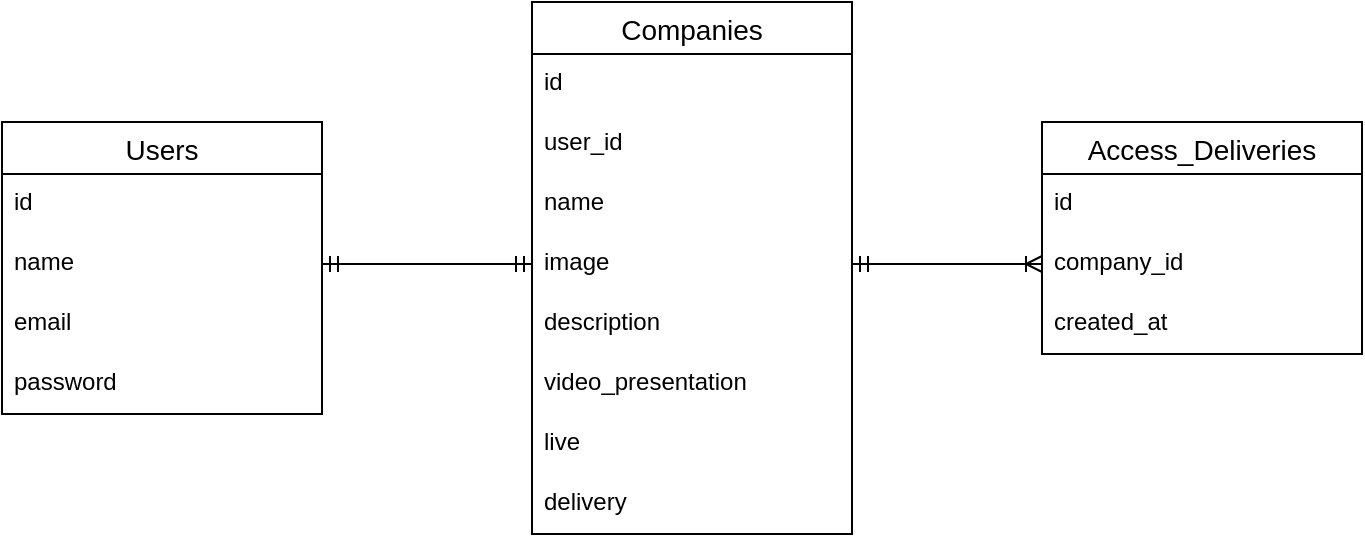 <mxfile version="14.6.11" type="github">
  <diagram id="2ZBzQeSfeoIZBfcKKQR0" name="Page-1">
    <mxGraphModel dx="1422" dy="810" grid="1" gridSize="10" guides="1" tooltips="1" connect="1" arrows="1" fold="1" page="1" pageScale="1" pageWidth="827" pageHeight="1169" math="0" shadow="0">
      <root>
        <mxCell id="0" />
        <mxCell id="1" parent="0" />
        <mxCell id="zbTgR6qMujXQYNI9GsAW-1" value="Users" style="swimlane;fontStyle=0;childLayout=stackLayout;horizontal=1;startSize=26;horizontalStack=0;resizeParent=1;resizeParentMax=0;resizeLast=0;collapsible=1;marginBottom=0;align=center;fontSize=14;" vertex="1" parent="1">
          <mxGeometry x="60" y="190" width="160" height="146" as="geometry" />
        </mxCell>
        <mxCell id="zbTgR6qMujXQYNI9GsAW-2" value="id" style="text;strokeColor=none;fillColor=none;spacingLeft=4;spacingRight=4;overflow=hidden;rotatable=0;points=[[0,0.5],[1,0.5]];portConstraint=eastwest;fontSize=12;" vertex="1" parent="zbTgR6qMujXQYNI9GsAW-1">
          <mxGeometry y="26" width="160" height="30" as="geometry" />
        </mxCell>
        <mxCell id="zbTgR6qMujXQYNI9GsAW-3" value="name" style="text;strokeColor=none;fillColor=none;spacingLeft=4;spacingRight=4;overflow=hidden;rotatable=0;points=[[0,0.5],[1,0.5]];portConstraint=eastwest;fontSize=12;" vertex="1" parent="zbTgR6qMujXQYNI9GsAW-1">
          <mxGeometry y="56" width="160" height="30" as="geometry" />
        </mxCell>
        <mxCell id="zbTgR6qMujXQYNI9GsAW-4" value="email" style="text;strokeColor=none;fillColor=none;spacingLeft=4;spacingRight=4;overflow=hidden;rotatable=0;points=[[0,0.5],[1,0.5]];portConstraint=eastwest;fontSize=12;" vertex="1" parent="zbTgR6qMujXQYNI9GsAW-1">
          <mxGeometry y="86" width="160" height="30" as="geometry" />
        </mxCell>
        <mxCell id="zbTgR6qMujXQYNI9GsAW-46" value="password" style="text;strokeColor=none;fillColor=none;spacingLeft=4;spacingRight=4;overflow=hidden;rotatable=0;points=[[0,0.5],[1,0.5]];portConstraint=eastwest;fontSize=12;" vertex="1" parent="zbTgR6qMujXQYNI9GsAW-1">
          <mxGeometry y="116" width="160" height="30" as="geometry" />
        </mxCell>
        <mxCell id="zbTgR6qMujXQYNI9GsAW-5" value="Companies" style="swimlane;fontStyle=0;childLayout=stackLayout;horizontal=1;startSize=26;horizontalStack=0;resizeParent=1;resizeParentMax=0;resizeLast=0;collapsible=1;marginBottom=0;align=center;fontSize=14;" vertex="1" parent="1">
          <mxGeometry x="325" y="130" width="160" height="266" as="geometry" />
        </mxCell>
        <mxCell id="zbTgR6qMujXQYNI9GsAW-6" value="id" style="text;strokeColor=none;fillColor=none;spacingLeft=4;spacingRight=4;overflow=hidden;rotatable=0;points=[[0,0.5],[1,0.5]];portConstraint=eastwest;fontSize=12;" vertex="1" parent="zbTgR6qMujXQYNI9GsAW-5">
          <mxGeometry y="26" width="160" height="30" as="geometry" />
        </mxCell>
        <mxCell id="zbTgR6qMujXQYNI9GsAW-7" value="user_id" style="text;strokeColor=none;fillColor=none;spacingLeft=4;spacingRight=4;overflow=hidden;rotatable=0;points=[[0,0.5],[1,0.5]];portConstraint=eastwest;fontSize=12;" vertex="1" parent="zbTgR6qMujXQYNI9GsAW-5">
          <mxGeometry y="56" width="160" height="30" as="geometry" />
        </mxCell>
        <mxCell id="zbTgR6qMujXQYNI9GsAW-8" value="name" style="text;strokeColor=none;fillColor=none;spacingLeft=4;spacingRight=4;overflow=hidden;rotatable=0;points=[[0,0.5],[1,0.5]];portConstraint=eastwest;fontSize=12;" vertex="1" parent="zbTgR6qMujXQYNI9GsAW-5">
          <mxGeometry y="86" width="160" height="30" as="geometry" />
        </mxCell>
        <mxCell id="zbTgR6qMujXQYNI9GsAW-41" value="image" style="text;strokeColor=none;fillColor=none;spacingLeft=4;spacingRight=4;overflow=hidden;rotatable=0;points=[[0,0.5],[1,0.5]];portConstraint=eastwest;fontSize=12;" vertex="1" parent="zbTgR6qMujXQYNI9GsAW-5">
          <mxGeometry y="116" width="160" height="30" as="geometry" />
        </mxCell>
        <mxCell id="zbTgR6qMujXQYNI9GsAW-42" value="description" style="text;strokeColor=none;fillColor=none;spacingLeft=4;spacingRight=4;overflow=hidden;rotatable=0;points=[[0,0.5],[1,0.5]];portConstraint=eastwest;fontSize=12;" vertex="1" parent="zbTgR6qMujXQYNI9GsAW-5">
          <mxGeometry y="146" width="160" height="30" as="geometry" />
        </mxCell>
        <mxCell id="zbTgR6qMujXQYNI9GsAW-43" value="video_presentation" style="text;strokeColor=none;fillColor=none;spacingLeft=4;spacingRight=4;overflow=hidden;rotatable=0;points=[[0,0.5],[1,0.5]];portConstraint=eastwest;fontSize=12;" vertex="1" parent="zbTgR6qMujXQYNI9GsAW-5">
          <mxGeometry y="176" width="160" height="30" as="geometry" />
        </mxCell>
        <mxCell id="zbTgR6qMujXQYNI9GsAW-44" value="live" style="text;strokeColor=none;fillColor=none;spacingLeft=4;spacingRight=4;overflow=hidden;rotatable=0;points=[[0,0.5],[1,0.5]];portConstraint=eastwest;fontSize=12;" vertex="1" parent="zbTgR6qMujXQYNI9GsAW-5">
          <mxGeometry y="206" width="160" height="30" as="geometry" />
        </mxCell>
        <mxCell id="zbTgR6qMujXQYNI9GsAW-45" value="delivery" style="text;strokeColor=none;fillColor=none;spacingLeft=4;spacingRight=4;overflow=hidden;rotatable=0;points=[[0,0.5],[1,0.5]];portConstraint=eastwest;fontSize=12;" vertex="1" parent="zbTgR6qMujXQYNI9GsAW-5">
          <mxGeometry y="236" width="160" height="30" as="geometry" />
        </mxCell>
        <mxCell id="zbTgR6qMujXQYNI9GsAW-9" value="Access_Deliveries" style="swimlane;fontStyle=0;childLayout=stackLayout;horizontal=1;startSize=26;horizontalStack=0;resizeParent=1;resizeParentMax=0;resizeLast=0;collapsible=1;marginBottom=0;align=center;fontSize=14;" vertex="1" parent="1">
          <mxGeometry x="580" y="190" width="160" height="116" as="geometry" />
        </mxCell>
        <mxCell id="zbTgR6qMujXQYNI9GsAW-10" value="id" style="text;strokeColor=none;fillColor=none;spacingLeft=4;spacingRight=4;overflow=hidden;rotatable=0;points=[[0,0.5],[1,0.5]];portConstraint=eastwest;fontSize=12;" vertex="1" parent="zbTgR6qMujXQYNI9GsAW-9">
          <mxGeometry y="26" width="160" height="30" as="geometry" />
        </mxCell>
        <mxCell id="zbTgR6qMujXQYNI9GsAW-11" value="company_id" style="text;strokeColor=none;fillColor=none;spacingLeft=4;spacingRight=4;overflow=hidden;rotatable=0;points=[[0,0.5],[1,0.5]];portConstraint=eastwest;fontSize=12;" vertex="1" parent="zbTgR6qMujXQYNI9GsAW-9">
          <mxGeometry y="56" width="160" height="30" as="geometry" />
        </mxCell>
        <mxCell id="zbTgR6qMujXQYNI9GsAW-12" value="created_at" style="text;strokeColor=none;fillColor=none;spacingLeft=4;spacingRight=4;overflow=hidden;rotatable=0;points=[[0,0.5],[1,0.5]];portConstraint=eastwest;fontSize=12;" vertex="1" parent="zbTgR6qMujXQYNI9GsAW-9">
          <mxGeometry y="86" width="160" height="30" as="geometry" />
        </mxCell>
        <mxCell id="zbTgR6qMujXQYNI9GsAW-47" value="" style="edgeStyle=entityRelationEdgeStyle;fontSize=12;html=1;endArrow=ERmandOne;startArrow=ERmandOne;entryX=0;entryY=0.5;entryDx=0;entryDy=0;exitX=1;exitY=0.5;exitDx=0;exitDy=0;" edge="1" parent="1" source="zbTgR6qMujXQYNI9GsAW-3" target="zbTgR6qMujXQYNI9GsAW-41">
          <mxGeometry width="100" height="100" relative="1" as="geometry">
            <mxPoint x="290" y="243" as="sourcePoint" />
            <mxPoint x="330" y="283" as="targetPoint" />
          </mxGeometry>
        </mxCell>
        <mxCell id="zbTgR6qMujXQYNI9GsAW-49" value="" style="edgeStyle=entityRelationEdgeStyle;fontSize=12;html=1;endArrow=ERoneToMany;startArrow=ERmandOne;entryX=0;entryY=0.5;entryDx=0;entryDy=0;exitX=1;exitY=0.5;exitDx=0;exitDy=0;" edge="1" parent="1" source="zbTgR6qMujXQYNI9GsAW-41" target="zbTgR6qMujXQYNI9GsAW-11">
          <mxGeometry width="100" height="100" relative="1" as="geometry">
            <mxPoint x="460" y="360" as="sourcePoint" />
            <mxPoint x="560" y="260" as="targetPoint" />
          </mxGeometry>
        </mxCell>
      </root>
    </mxGraphModel>
  </diagram>
</mxfile>
